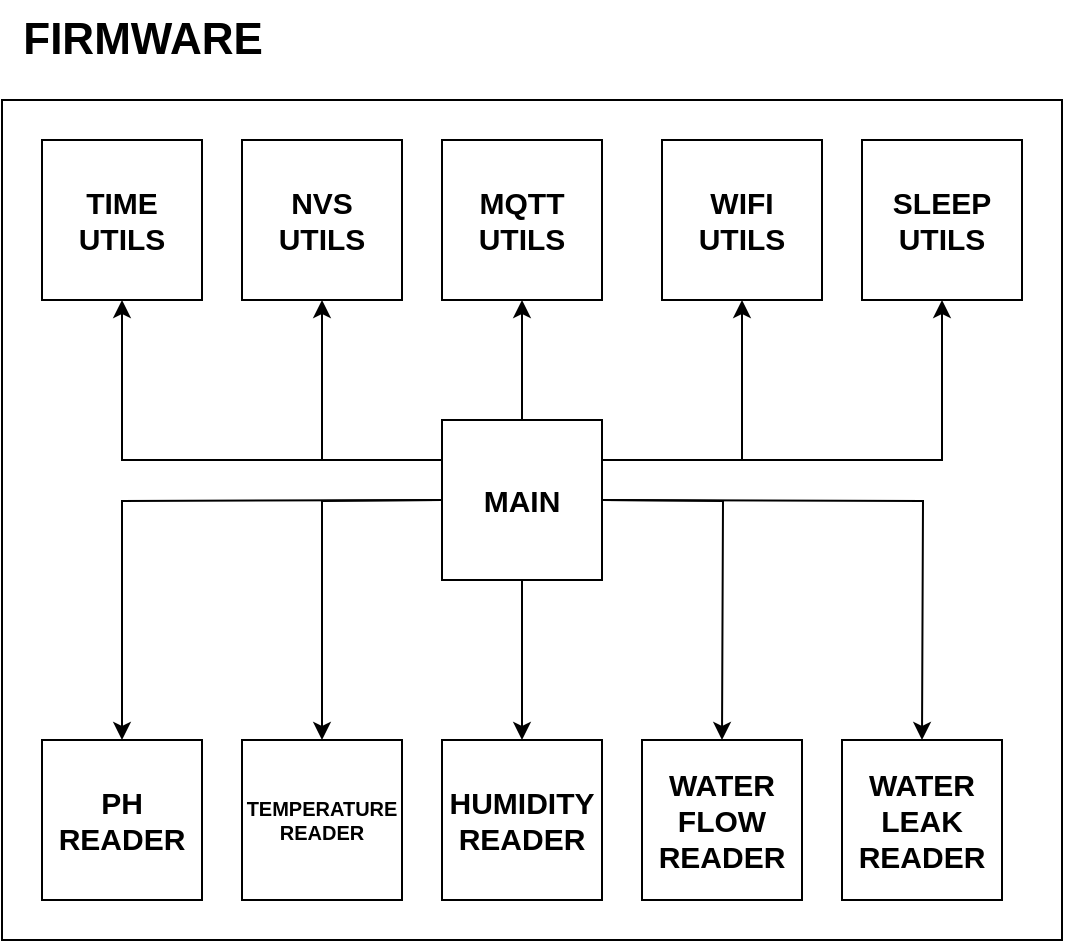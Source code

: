 <mxfile version="21.2.8" type="device">
  <diagram name="Página-1" id="KdLNHoqCjRg1MNWLb53s">
    <mxGraphModel dx="1877" dy="1790" grid="1" gridSize="10" guides="1" tooltips="1" connect="1" arrows="1" fold="1" page="1" pageScale="1" pageWidth="827" pageHeight="1169" math="0" shadow="0">
      <root>
        <mxCell id="0" />
        <mxCell id="1" parent="0" />
        <mxCell id="_IQB2n_XT6yOcV7MQSGW-15" value="" style="rounded=0;whiteSpace=wrap;html=1;fontStyle=1;fontSize=15;" parent="1" vertex="1">
          <mxGeometry x="-70" y="20" width="530" height="420" as="geometry" />
        </mxCell>
        <mxCell id="_IQB2n_XT6yOcV7MQSGW-16" value="FIRMWARE" style="text;html=1;align=center;verticalAlign=middle;resizable=0;points=[];autosize=1;strokeColor=none;fillColor=none;fontStyle=1;fontSize=22;" parent="1" vertex="1">
          <mxGeometry x="-70" y="-30" width="140" height="40" as="geometry" />
        </mxCell>
        <mxCell id="_IQB2n_XT6yOcV7MQSGW-4" style="edgeStyle=orthogonalEdgeStyle;rounded=0;orthogonalLoop=1;jettySize=auto;html=1;fontStyle=1;fontSize=15;" parent="1" edge="1">
          <mxGeometry relative="1" as="geometry">
            <mxPoint x="230" y="220" as="sourcePoint" />
            <mxPoint x="290" y="340" as="targetPoint" />
          </mxGeometry>
        </mxCell>
        <mxCell id="_IQB2n_XT6yOcV7MQSGW-5" style="edgeStyle=orthogonalEdgeStyle;rounded=0;orthogonalLoop=1;jettySize=auto;html=1;fontStyle=1;fontSize=15;" parent="1" edge="1">
          <mxGeometry relative="1" as="geometry">
            <mxPoint x="230" y="220" as="sourcePoint" />
            <mxPoint x="390" y="340" as="targetPoint" />
          </mxGeometry>
        </mxCell>
        <mxCell id="_IQB2n_XT6yOcV7MQSGW-6" value="MQTT&lt;br style=&quot;font-size: 15px;&quot;&gt;UTILS" style="whiteSpace=wrap;html=1;aspect=fixed;fontStyle=1;fontSize=15;" parent="1" vertex="1">
          <mxGeometry x="150" y="40" width="80" height="80" as="geometry" />
        </mxCell>
        <mxCell id="_IQB2n_XT6yOcV7MQSGW-17" style="edgeStyle=orthogonalEdgeStyle;rounded=0;orthogonalLoop=1;jettySize=auto;html=1;" parent="1" source="_IQB2n_XT6yOcV7MQSGW-7" target="_IQB2n_XT6yOcV7MQSGW-6" edge="1">
          <mxGeometry relative="1" as="geometry" />
        </mxCell>
        <mxCell id="_IQB2n_XT6yOcV7MQSGW-18" style="edgeStyle=orthogonalEdgeStyle;rounded=0;orthogonalLoop=1;jettySize=auto;html=1;" parent="1" source="_IQB2n_XT6yOcV7MQSGW-7" target="_IQB2n_XT6yOcV7MQSGW-9" edge="1">
          <mxGeometry relative="1" as="geometry" />
        </mxCell>
        <mxCell id="_IQB2n_XT6yOcV7MQSGW-24" style="edgeStyle=orthogonalEdgeStyle;rounded=0;orthogonalLoop=1;jettySize=auto;html=1;" parent="1" source="_IQB2n_XT6yOcV7MQSGW-7" target="_IQB2n_XT6yOcV7MQSGW-21" edge="1">
          <mxGeometry relative="1" as="geometry">
            <Array as="points">
              <mxPoint x="-10" y="200" />
            </Array>
          </mxGeometry>
        </mxCell>
        <mxCell id="_IQB2n_XT6yOcV7MQSGW-25" style="edgeStyle=orthogonalEdgeStyle;rounded=0;orthogonalLoop=1;jettySize=auto;html=1;" parent="1" source="_IQB2n_XT6yOcV7MQSGW-7" target="_IQB2n_XT6yOcV7MQSGW-23" edge="1">
          <mxGeometry relative="1" as="geometry">
            <Array as="points">
              <mxPoint x="90" y="200" />
            </Array>
          </mxGeometry>
        </mxCell>
        <mxCell id="_IQB2n_XT6yOcV7MQSGW-26" style="edgeStyle=orthogonalEdgeStyle;rounded=0;orthogonalLoop=1;jettySize=auto;html=1;" parent="1" source="_IQB2n_XT6yOcV7MQSGW-7" target="_IQB2n_XT6yOcV7MQSGW-20" edge="1">
          <mxGeometry relative="1" as="geometry">
            <Array as="points">
              <mxPoint x="300" y="200" />
            </Array>
          </mxGeometry>
        </mxCell>
        <mxCell id="_IQB2n_XT6yOcV7MQSGW-27" style="edgeStyle=orthogonalEdgeStyle;rounded=0;orthogonalLoop=1;jettySize=auto;html=1;" parent="1" source="_IQB2n_XT6yOcV7MQSGW-7" target="_IQB2n_XT6yOcV7MQSGW-22" edge="1">
          <mxGeometry relative="1" as="geometry">
            <Array as="points">
              <mxPoint x="400" y="200" />
            </Array>
          </mxGeometry>
        </mxCell>
        <mxCell id="_IQB2n_XT6yOcV7MQSGW-7" value="MAIN" style="whiteSpace=wrap;html=1;aspect=fixed;fontStyle=1;fontSize=15;" parent="1" vertex="1">
          <mxGeometry x="150" y="180" width="80" height="80" as="geometry" />
        </mxCell>
        <mxCell id="_IQB2n_XT6yOcV7MQSGW-8" value="WATER&lt;br style=&quot;font-size: 15px;&quot;&gt;LEAK&lt;br style=&quot;font-size: 15px;&quot;&gt;READER" style="whiteSpace=wrap;html=1;aspect=fixed;fontStyle=1;fontSize=15;" parent="1" vertex="1">
          <mxGeometry x="350" y="340" width="80" height="80" as="geometry" />
        </mxCell>
        <mxCell id="_IQB2n_XT6yOcV7MQSGW-9" value="HUMIDITY&lt;br style=&quot;font-size: 15px;&quot;&gt;READER" style="whiteSpace=wrap;html=1;aspect=fixed;fontStyle=1;fontSize=15;" parent="1" vertex="1">
          <mxGeometry x="150" y="340" width="80" height="80" as="geometry" />
        </mxCell>
        <mxCell id="_IQB2n_XT6yOcV7MQSGW-10" value="WATER&lt;br style=&quot;font-size: 15px;&quot;&gt;FLOW&lt;br style=&quot;font-size: 15px;&quot;&gt;READER" style="whiteSpace=wrap;html=1;aspect=fixed;fontStyle=1;fontSize=15;" parent="1" vertex="1">
          <mxGeometry x="250" y="340" width="80" height="80" as="geometry" />
        </mxCell>
        <mxCell id="_IQB2n_XT6yOcV7MQSGW-11" value="TEMPERATURE&lt;br style=&quot;font-size: 10px;&quot;&gt;READER" style="whiteSpace=wrap;html=1;aspect=fixed;fontSize=10;fontStyle=1" parent="1" vertex="1">
          <mxGeometry x="50" y="340" width="80" height="80" as="geometry" />
        </mxCell>
        <mxCell id="_IQB2n_XT6yOcV7MQSGW-12" value="PH&lt;br style=&quot;font-size: 15px;&quot;&gt;READER" style="whiteSpace=wrap;html=1;aspect=fixed;fontStyle=1;fontSize=15;" parent="1" vertex="1">
          <mxGeometry x="-50" y="340" width="80" height="80" as="geometry" />
        </mxCell>
        <mxCell id="_IQB2n_XT6yOcV7MQSGW-13" value="" style="edgeStyle=orthogonalEdgeStyle;rounded=0;orthogonalLoop=1;jettySize=auto;html=1;fontStyle=1;fontSize=15;" parent="1" target="_IQB2n_XT6yOcV7MQSGW-11" edge="1">
          <mxGeometry relative="1" as="geometry">
            <mxPoint x="150" y="220" as="sourcePoint" />
          </mxGeometry>
        </mxCell>
        <mxCell id="_IQB2n_XT6yOcV7MQSGW-14" value="" style="edgeStyle=orthogonalEdgeStyle;rounded=0;orthogonalLoop=1;jettySize=auto;html=1;fontStyle=1;fontSize=15;" parent="1" target="_IQB2n_XT6yOcV7MQSGW-12" edge="1">
          <mxGeometry relative="1" as="geometry">
            <mxPoint x="150" y="220" as="sourcePoint" />
          </mxGeometry>
        </mxCell>
        <mxCell id="_IQB2n_XT6yOcV7MQSGW-20" value="WIFI&lt;br&gt;UTILS" style="whiteSpace=wrap;html=1;aspect=fixed;fontStyle=1;fontSize=15;" parent="1" vertex="1">
          <mxGeometry x="260" y="40" width="80" height="80" as="geometry" />
        </mxCell>
        <mxCell id="_IQB2n_XT6yOcV7MQSGW-21" value="TIME&lt;br&gt;UTILS" style="whiteSpace=wrap;html=1;aspect=fixed;fontStyle=1;fontSize=15;" parent="1" vertex="1">
          <mxGeometry x="-50" y="40" width="80" height="80" as="geometry" />
        </mxCell>
        <mxCell id="_IQB2n_XT6yOcV7MQSGW-22" value="SLEEP&lt;br&gt;UTILS" style="whiteSpace=wrap;html=1;aspect=fixed;fontStyle=1;fontSize=15;" parent="1" vertex="1">
          <mxGeometry x="360" y="40" width="80" height="80" as="geometry" />
        </mxCell>
        <mxCell id="_IQB2n_XT6yOcV7MQSGW-23" value="NVS&lt;br style=&quot;font-size: 15px;&quot;&gt;UTILS" style="whiteSpace=wrap;html=1;aspect=fixed;fontStyle=1;fontSize=15;" parent="1" vertex="1">
          <mxGeometry x="50" y="40" width="80" height="80" as="geometry" />
        </mxCell>
      </root>
    </mxGraphModel>
  </diagram>
</mxfile>
